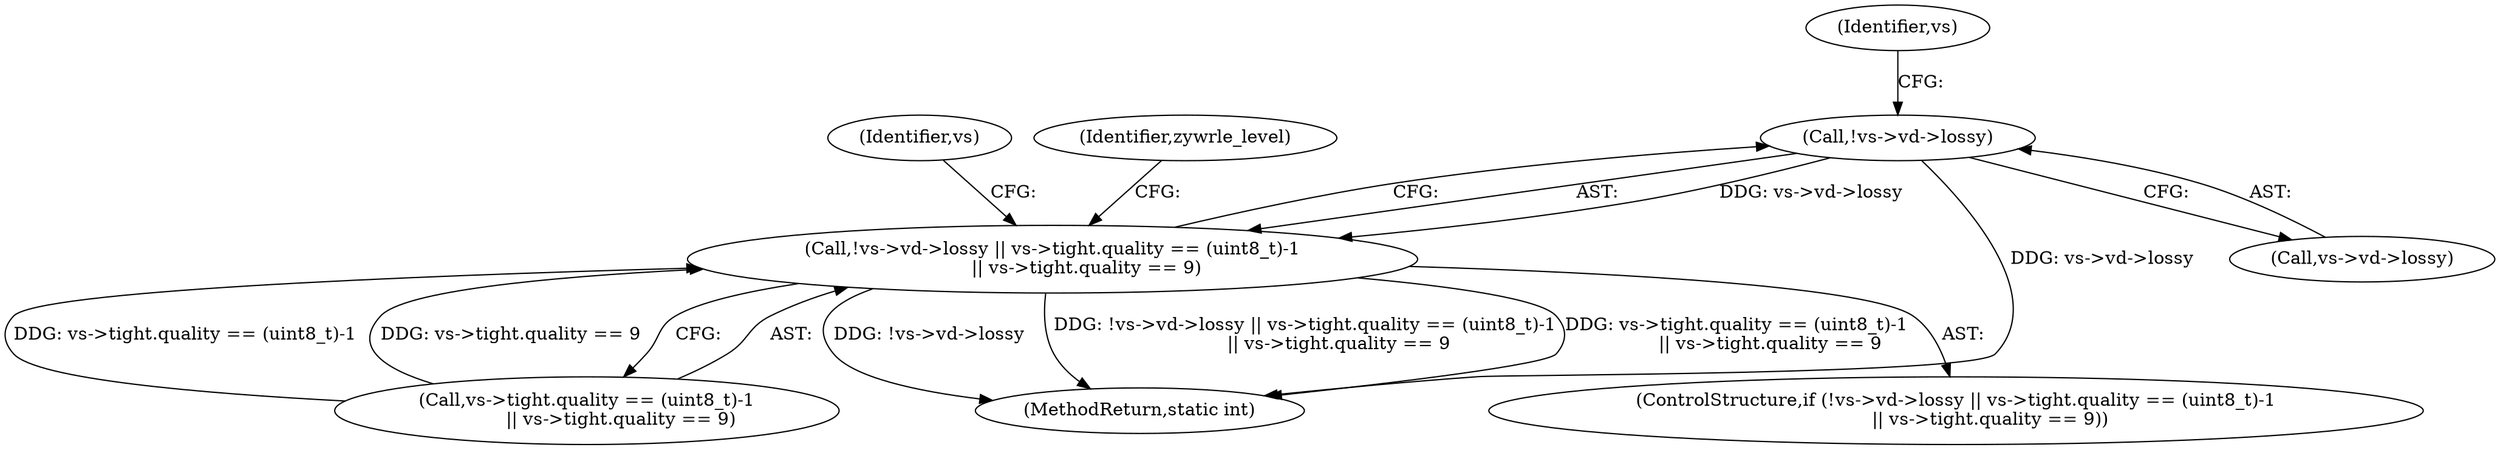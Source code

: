 digraph "0_qemu_9f64916da20eea67121d544698676295bbb105a7_8@pointer" {
"1000126" [label="(Call,!vs->vd->lossy)"];
"1000125" [label="(Call,!vs->vd->lossy || vs->tight.quality == (uint8_t)-1\n            || vs->tight.quality == 9)"];
"1000125" [label="(Call,!vs->vd->lossy || vs->tight.quality == (uint8_t)-1\n            || vs->tight.quality == 9)"];
"1000136" [label="(Identifier,vs)"];
"1000132" [label="(Call,vs->tight.quality == (uint8_t)-1\n            || vs->tight.quality == 9)"];
"1000464" [label="(MethodReturn,static int)"];
"1000166" [label="(Identifier,vs)"];
"1000126" [label="(Call,!vs->vd->lossy)"];
"1000127" [label="(Call,vs->vd->lossy)"];
"1000152" [label="(Identifier,zywrle_level)"];
"1000124" [label="(ControlStructure,if (!vs->vd->lossy || vs->tight.quality == (uint8_t)-1\n            || vs->tight.quality == 9))"];
"1000126" -> "1000125"  [label="AST: "];
"1000126" -> "1000127"  [label="CFG: "];
"1000127" -> "1000126"  [label="AST: "];
"1000136" -> "1000126"  [label="CFG: "];
"1000125" -> "1000126"  [label="CFG: "];
"1000126" -> "1000464"  [label="DDG: vs->vd->lossy"];
"1000126" -> "1000125"  [label="DDG: vs->vd->lossy"];
"1000125" -> "1000124"  [label="AST: "];
"1000125" -> "1000132"  [label="CFG: "];
"1000132" -> "1000125"  [label="AST: "];
"1000152" -> "1000125"  [label="CFG: "];
"1000166" -> "1000125"  [label="CFG: "];
"1000125" -> "1000464"  [label="DDG: !vs->vd->lossy"];
"1000125" -> "1000464"  [label="DDG: !vs->vd->lossy || vs->tight.quality == (uint8_t)-1\n            || vs->tight.quality == 9"];
"1000125" -> "1000464"  [label="DDG: vs->tight.quality == (uint8_t)-1\n            || vs->tight.quality == 9"];
"1000132" -> "1000125"  [label="DDG: vs->tight.quality == (uint8_t)-1"];
"1000132" -> "1000125"  [label="DDG: vs->tight.quality == 9"];
}
